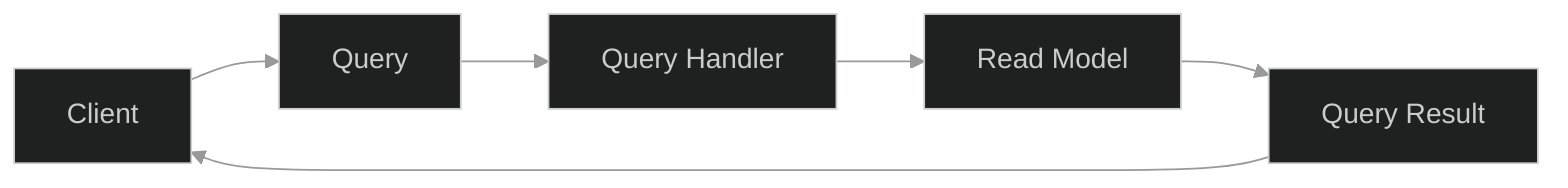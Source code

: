 %%{init: {'theme': 'dark', 'themeVariables': { 'primaryColor': '#2a2a2a', 'primaryTextColor': '#ffffff', 'primaryBorderColor': '#555555', 'lineColor': '#999999', 'secondaryColor': '#252525', 'tertiaryColor': '#333333' }}}%%
flowchart LR
    A[Client] --> B[Query]
    B --> C[Query Handler]
    C --> D[Read Model]
    D --> E[Query Result]
    E --> A